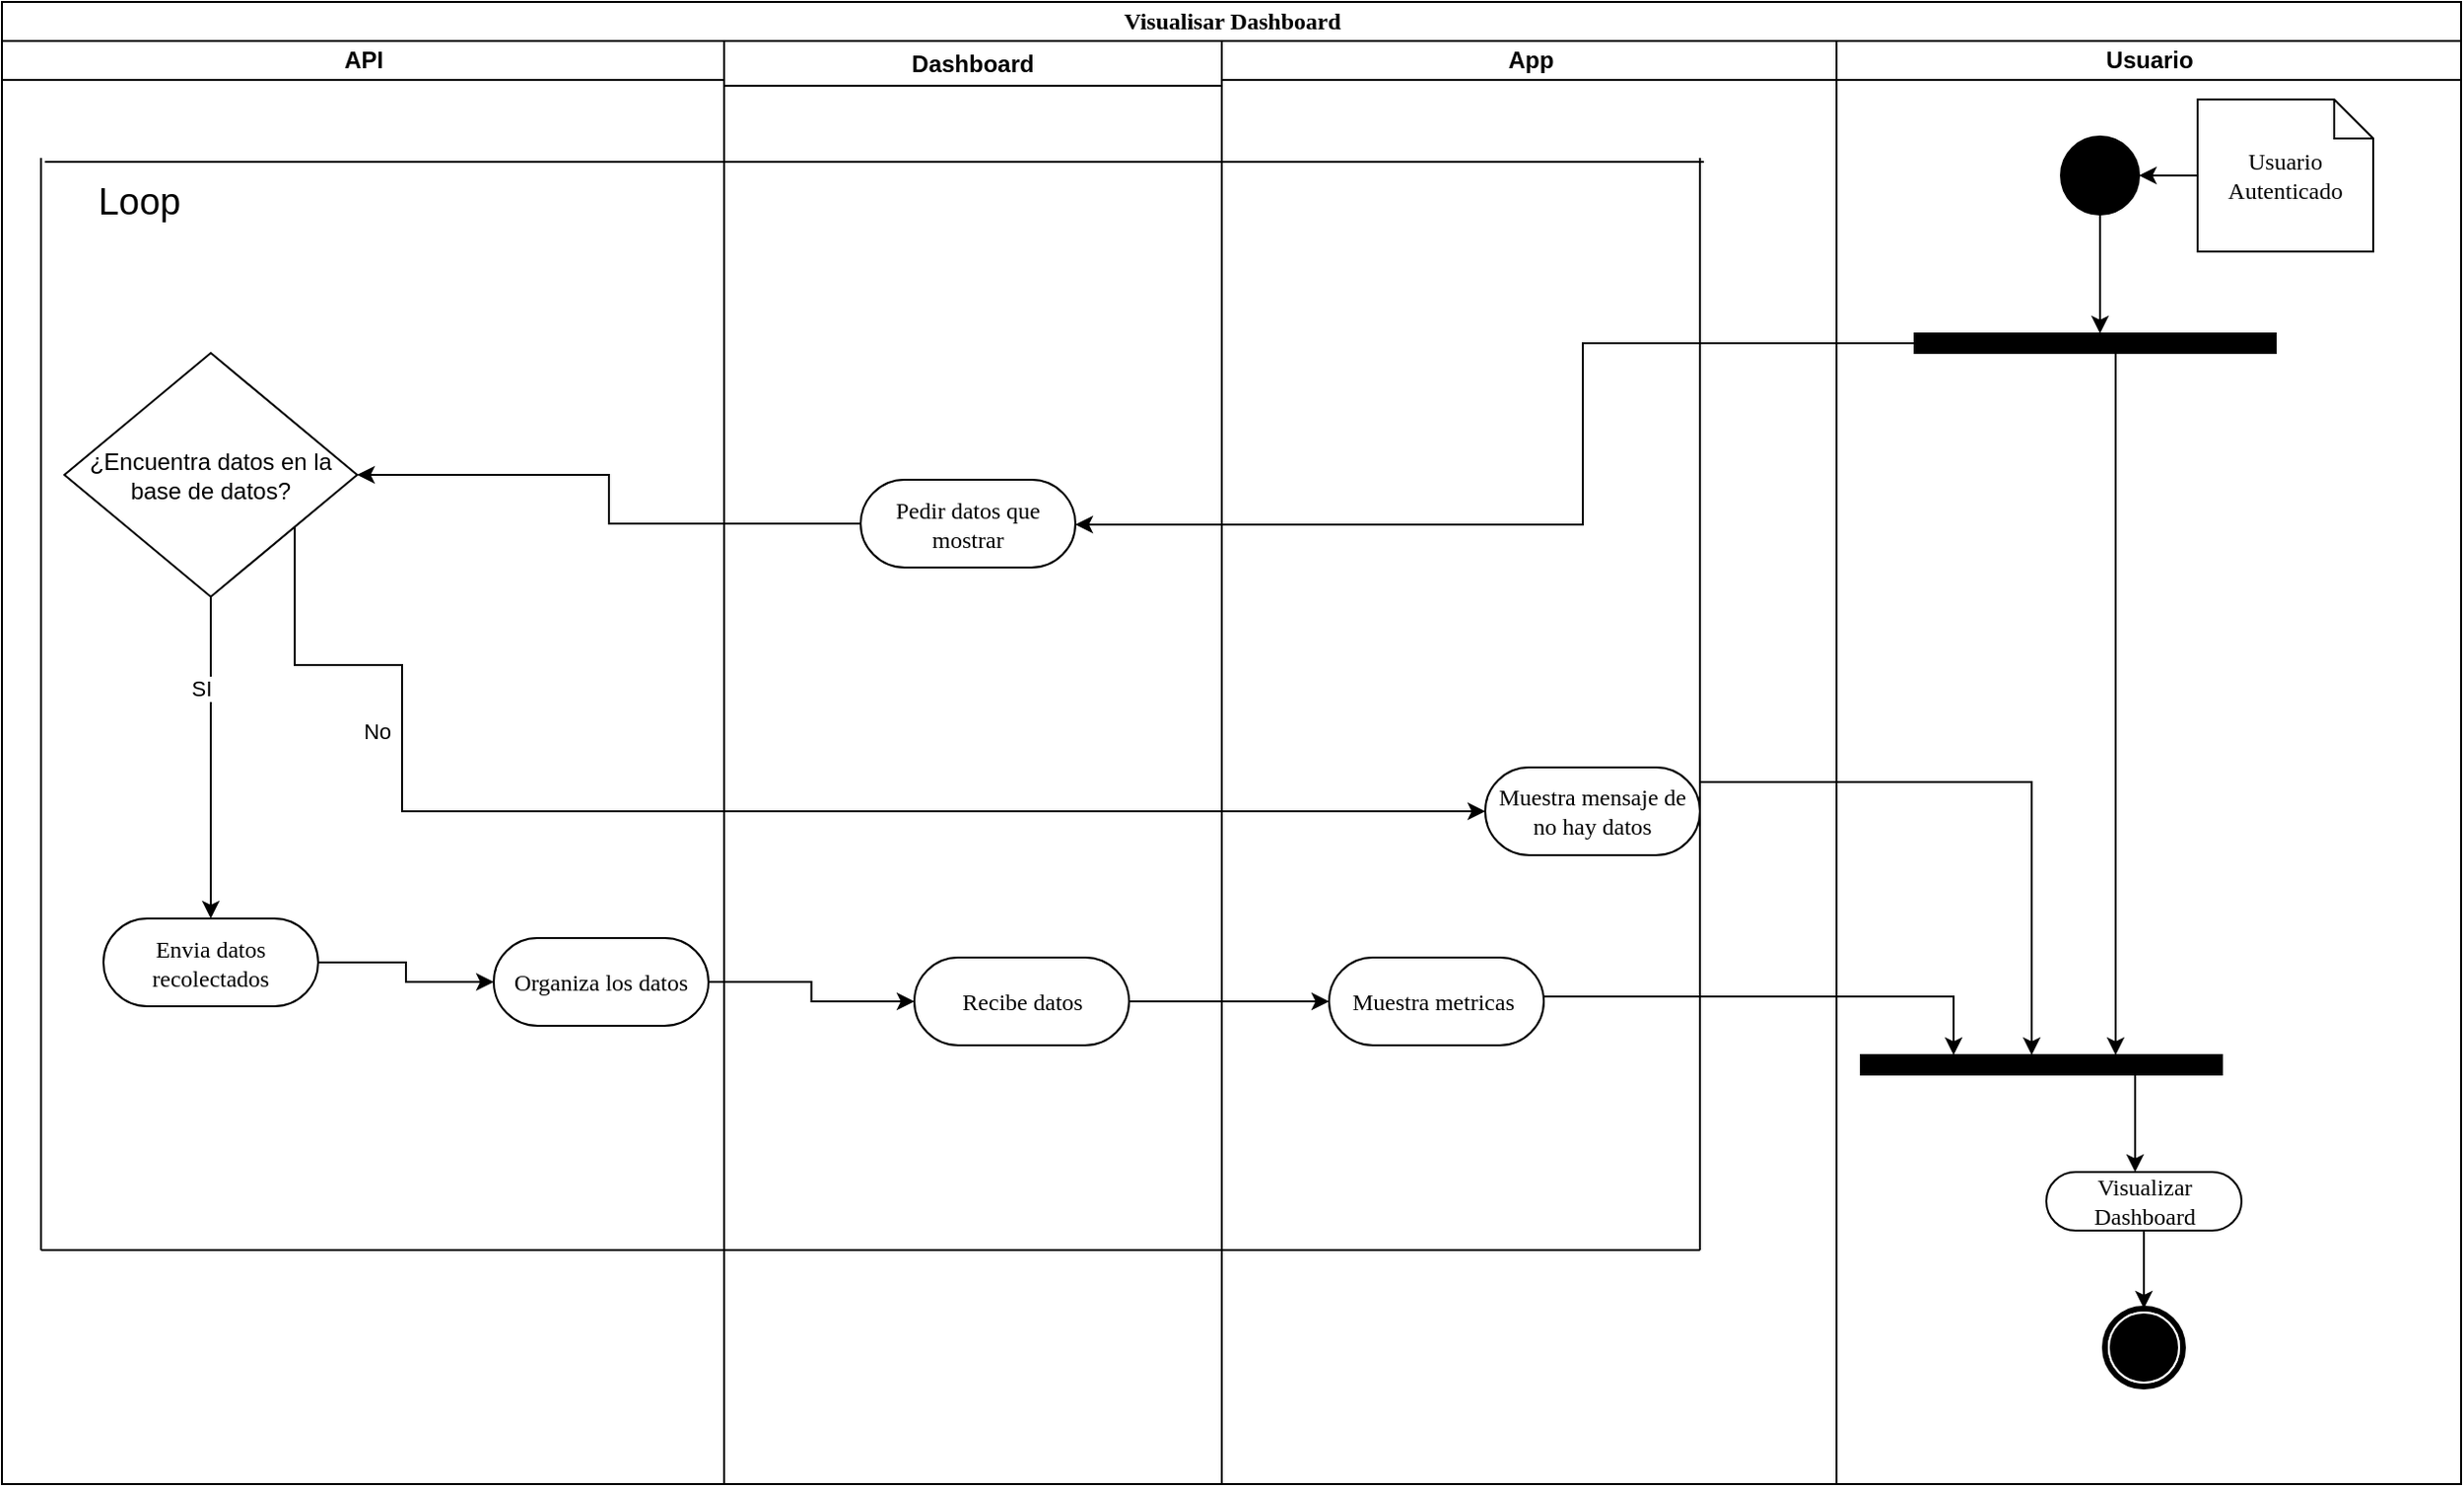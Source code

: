 <mxfile version="24.7.17">
  <diagram name="Página-1" id="XVklmOQ_ffI0HY0bFErE">
    <mxGraphModel dx="1956" dy="1129" grid="1" gridSize="10" guides="1" tooltips="1" connect="1" arrows="1" fold="1" page="1" pageScale="1" pageWidth="827" pageHeight="1169" math="0" shadow="0">
      <root>
        <mxCell id="0" />
        <mxCell id="1" parent="0" />
        <mxCell id="BQ4N9j2RJxe5oMDn88Q8-1" value="Visualisar Dashboard" style="swimlane;html=1;childLayout=stackLayout;startSize=20;rounded=0;shadow=0;comic=0;labelBackgroundColor=none;strokeWidth=1;fontFamily=Verdana;fontSize=12;align=center;" vertex="1" parent="1">
          <mxGeometry x="110" y="70" width="1260" height="760" as="geometry" />
        </mxCell>
        <mxCell id="BQ4N9j2RJxe5oMDn88Q8-2" value="API" style="swimlane;html=1;startSize=20;" vertex="1" parent="BQ4N9j2RJxe5oMDn88Q8-1">
          <mxGeometry y="20" width="370" height="740" as="geometry" />
        </mxCell>
        <mxCell id="BQ4N9j2RJxe5oMDn88Q8-3" value="¿Encuentra datos en la base de datos?" style="rhombus;whiteSpace=wrap;html=1;" vertex="1" parent="BQ4N9j2RJxe5oMDn88Q8-2">
          <mxGeometry x="32" y="160" width="150" height="125" as="geometry" />
        </mxCell>
        <mxCell id="BQ4N9j2RJxe5oMDn88Q8-4" style="edgeStyle=orthogonalEdgeStyle;rounded=0;orthogonalLoop=1;jettySize=auto;html=1;" edge="1" parent="BQ4N9j2RJxe5oMDn88Q8-2" source="BQ4N9j2RJxe5oMDn88Q8-5" target="BQ4N9j2RJxe5oMDn88Q8-8">
          <mxGeometry relative="1" as="geometry" />
        </mxCell>
        <mxCell id="BQ4N9j2RJxe5oMDn88Q8-5" value="Envia datos recolectados" style="rounded=1;whiteSpace=wrap;html=1;shadow=0;comic=0;labelBackgroundColor=none;strokeWidth=1;fontFamily=Verdana;fontSize=12;align=center;arcSize=50;" vertex="1" parent="BQ4N9j2RJxe5oMDn88Q8-2">
          <mxGeometry x="52" y="450" width="110" height="45" as="geometry" />
        </mxCell>
        <mxCell id="BQ4N9j2RJxe5oMDn88Q8-6" style="edgeStyle=orthogonalEdgeStyle;rounded=0;orthogonalLoop=1;jettySize=auto;html=1;" edge="1" parent="BQ4N9j2RJxe5oMDn88Q8-2" source="BQ4N9j2RJxe5oMDn88Q8-3" target="BQ4N9j2RJxe5oMDn88Q8-5">
          <mxGeometry relative="1" as="geometry">
            <Array as="points">
              <mxPoint x="107" y="480" />
            </Array>
          </mxGeometry>
        </mxCell>
        <mxCell id="BQ4N9j2RJxe5oMDn88Q8-7" value="SI" style="edgeLabel;html=1;align=center;verticalAlign=middle;resizable=0;points=[];" vertex="1" connectable="0" parent="BQ4N9j2RJxe5oMDn88Q8-6">
          <mxGeometry x="-0.835" y="-2" relative="1" as="geometry">
            <mxPoint x="-3" y="33" as="offset" />
          </mxGeometry>
        </mxCell>
        <mxCell id="BQ4N9j2RJxe5oMDn88Q8-8" value="Organiza los datos" style="rounded=1;whiteSpace=wrap;html=1;shadow=0;comic=0;labelBackgroundColor=none;strokeWidth=1;fontFamily=Verdana;fontSize=12;align=center;arcSize=50;" vertex="1" parent="BQ4N9j2RJxe5oMDn88Q8-2">
          <mxGeometry x="252" y="460" width="110" height="45" as="geometry" />
        </mxCell>
        <mxCell id="BQ4N9j2RJxe5oMDn88Q8-9" value="" style="endArrow=none;html=1;rounded=0;" edge="1" parent="BQ4N9j2RJxe5oMDn88Q8-2">
          <mxGeometry width="50" height="50" relative="1" as="geometry">
            <mxPoint x="20" y="620" as="sourcePoint" />
            <mxPoint x="20" y="60" as="targetPoint" />
          </mxGeometry>
        </mxCell>
        <mxCell id="BQ4N9j2RJxe5oMDn88Q8-10" value="Dashboard" style="swimlane;whiteSpace=wrap;html=1;" vertex="1" parent="BQ4N9j2RJxe5oMDn88Q8-1">
          <mxGeometry x="370" y="20" width="255" height="740" as="geometry" />
        </mxCell>
        <mxCell id="BQ4N9j2RJxe5oMDn88Q8-11" value="Pedir datos que mostrar" style="rounded=1;whiteSpace=wrap;html=1;shadow=0;comic=0;labelBackgroundColor=none;strokeWidth=1;fontFamily=Verdana;fontSize=12;align=center;arcSize=50;" vertex="1" parent="BQ4N9j2RJxe5oMDn88Q8-10">
          <mxGeometry x="70" y="225" width="110" height="45" as="geometry" />
        </mxCell>
        <mxCell id="BQ4N9j2RJxe5oMDn88Q8-12" value="Recibe datos" style="rounded=1;whiteSpace=wrap;html=1;shadow=0;comic=0;labelBackgroundColor=none;strokeWidth=1;fontFamily=Verdana;fontSize=12;align=center;arcSize=50;" vertex="1" parent="BQ4N9j2RJxe5oMDn88Q8-10">
          <mxGeometry x="97.5" y="470" width="110" height="45" as="geometry" />
        </mxCell>
        <mxCell id="BQ4N9j2RJxe5oMDn88Q8-13" value="App" style="swimlane;html=1;startSize=20;" vertex="1" parent="BQ4N9j2RJxe5oMDn88Q8-1">
          <mxGeometry x="625" y="20" width="315" height="740" as="geometry" />
        </mxCell>
        <mxCell id="BQ4N9j2RJxe5oMDn88Q8-14" value="Muestra mensaje de no hay datos&lt;span style=&quot;color: rgba(0, 0, 0, 0); font-family: monospace; font-size: 0px; text-align: start; text-wrap: nowrap;&quot;&gt;%3CmxGraphModel%3E%3Croot%3E%3CmxCell%20id%3D%220%22%2F%3E%3CmxCell%20id%3D%221%22%20parent%3D%220%22%2F%3E%3CmxCell%20id%3D%222%22%20value%3D%22Pedir%20datos%20que%20mostrar%22%20style%3D%22rounded%3D1%3BwhiteSpace%3Dwrap%3Bhtml%3D1%3Bshadow%3D0%3Bcomic%3D0%3BlabelBackgroundColor%3Dnone%3BstrokeWidth%3D1%3BfontFamily%3DVerdana%3BfontSize%3D12%3Balign%3Dcenter%3BarcSize%3D50%3B%22%20vertex%3D%221%22%20parent%3D%221%22%3E%3CmxGeometry%20x%3D%22-2167.5%22%20y%3D%22375%22%20width%3D%22110%22%20height%3D%2245%22%20as%3D%22geometry%22%2F%3E%3C%2FmxCell%3E%3C%2Froot%3E%3C%2FmxGraphModel%3E&lt;/span&gt;" style="rounded=1;whiteSpace=wrap;html=1;shadow=0;comic=0;labelBackgroundColor=none;strokeWidth=1;fontFamily=Verdana;fontSize=12;align=center;arcSize=50;" vertex="1" parent="BQ4N9j2RJxe5oMDn88Q8-13">
          <mxGeometry x="135" y="372.5" width="110" height="45" as="geometry" />
        </mxCell>
        <mxCell id="BQ4N9j2RJxe5oMDn88Q8-15" value="Muestra metricas&amp;nbsp;" style="rounded=1;whiteSpace=wrap;html=1;shadow=0;comic=0;labelBackgroundColor=none;strokeWidth=1;fontFamily=Verdana;fontSize=12;align=center;arcSize=50;" vertex="1" parent="BQ4N9j2RJxe5oMDn88Q8-13">
          <mxGeometry x="55" y="470" width="110" height="45" as="geometry" />
        </mxCell>
        <mxCell id="BQ4N9j2RJxe5oMDn88Q8-16" style="edgeStyle=orthogonalEdgeStyle;rounded=0;orthogonalLoop=1;jettySize=auto;html=1;" edge="1" parent="BQ4N9j2RJxe5oMDn88Q8-1" source="BQ4N9j2RJxe5oMDn88Q8-11" target="BQ4N9j2RJxe5oMDn88Q8-3">
          <mxGeometry relative="1" as="geometry">
            <mxPoint x="170" y="267.5" as="targetPoint" />
          </mxGeometry>
        </mxCell>
        <mxCell id="BQ4N9j2RJxe5oMDn88Q8-17" style="edgeStyle=orthogonalEdgeStyle;rounded=0;orthogonalLoop=1;jettySize=auto;html=1;" edge="1" parent="BQ4N9j2RJxe5oMDn88Q8-1" source="BQ4N9j2RJxe5oMDn88Q8-3" target="BQ4N9j2RJxe5oMDn88Q8-14">
          <mxGeometry relative="1" as="geometry">
            <Array as="points">
              <mxPoint x="150" y="340" />
              <mxPoint x="205" y="340" />
            </Array>
          </mxGeometry>
        </mxCell>
        <mxCell id="BQ4N9j2RJxe5oMDn88Q8-18" value="No" style="edgeLabel;html=1;align=center;verticalAlign=middle;resizable=0;points=[];" vertex="1" connectable="0" parent="BQ4N9j2RJxe5oMDn88Q8-17">
          <mxGeometry x="-0.546" y="-2" relative="1" as="geometry">
            <mxPoint x="-11" y="-12" as="offset" />
          </mxGeometry>
        </mxCell>
        <mxCell id="BQ4N9j2RJxe5oMDn88Q8-19" style="edgeStyle=orthogonalEdgeStyle;rounded=0;orthogonalLoop=1;jettySize=auto;html=1;" edge="1" parent="BQ4N9j2RJxe5oMDn88Q8-1" source="BQ4N9j2RJxe5oMDn88Q8-8" target="BQ4N9j2RJxe5oMDn88Q8-12">
          <mxGeometry relative="1" as="geometry" />
        </mxCell>
        <mxCell id="BQ4N9j2RJxe5oMDn88Q8-20" value="" style="endArrow=none;html=1;rounded=0;" edge="1" parent="BQ4N9j2RJxe5oMDn88Q8-1">
          <mxGeometry width="50" height="50" relative="1" as="geometry">
            <mxPoint x="870" y="640" as="sourcePoint" />
            <mxPoint x="870" y="80" as="targetPoint" />
          </mxGeometry>
        </mxCell>
        <mxCell id="BQ4N9j2RJxe5oMDn88Q8-21" value="Usuario" style="swimlane;html=1;startSize=20;" vertex="1" parent="BQ4N9j2RJxe5oMDn88Q8-1">
          <mxGeometry x="940" y="20" width="320" height="740" as="geometry" />
        </mxCell>
        <mxCell id="BQ4N9j2RJxe5oMDn88Q8-22" value="" style="ellipse;whiteSpace=wrap;html=1;rounded=0;shadow=0;comic=0;labelBackgroundColor=none;strokeWidth=1;fillColor=#000000;fontFamily=Verdana;fontSize=12;align=center;" vertex="1" parent="BQ4N9j2RJxe5oMDn88Q8-21">
          <mxGeometry x="115" y="49" width="40" height="40" as="geometry" />
        </mxCell>
        <mxCell id="BQ4N9j2RJxe5oMDn88Q8-23" style="edgeStyle=orthogonalEdgeStyle;rounded=0;orthogonalLoop=1;jettySize=auto;html=1;" edge="1" parent="BQ4N9j2RJxe5oMDn88Q8-21" source="BQ4N9j2RJxe5oMDn88Q8-24" target="BQ4N9j2RJxe5oMDn88Q8-22">
          <mxGeometry relative="1" as="geometry" />
        </mxCell>
        <mxCell id="BQ4N9j2RJxe5oMDn88Q8-24" value="Usuario Autenticado" style="shape=note;whiteSpace=wrap;html=1;rounded=0;shadow=0;comic=0;labelBackgroundColor=none;strokeWidth=1;fontFamily=Verdana;fontSize=12;align=center;size=20;" vertex="1" parent="BQ4N9j2RJxe5oMDn88Q8-21">
          <mxGeometry x="185" y="30" width="90" height="78" as="geometry" />
        </mxCell>
        <mxCell id="BQ4N9j2RJxe5oMDn88Q8-25" style="edgeStyle=orthogonalEdgeStyle;rounded=0;orthogonalLoop=1;jettySize=auto;html=1;" edge="1" parent="BQ4N9j2RJxe5oMDn88Q8-21" source="BQ4N9j2RJxe5oMDn88Q8-26" target="BQ4N9j2RJxe5oMDn88Q8-27">
          <mxGeometry relative="1" as="geometry" />
        </mxCell>
        <mxCell id="BQ4N9j2RJxe5oMDn88Q8-26" value="Visualizar Dashboard" style="rounded=1;whiteSpace=wrap;html=1;shadow=0;comic=0;labelBackgroundColor=none;strokeWidth=1;fontFamily=Verdana;fontSize=12;align=center;arcSize=50;" vertex="1" parent="BQ4N9j2RJxe5oMDn88Q8-21">
          <mxGeometry x="107.5" y="580" width="100" height="30" as="geometry" />
        </mxCell>
        <mxCell id="BQ4N9j2RJxe5oMDn88Q8-27" value="" style="shape=mxgraph.bpmn.shape;html=1;verticalLabelPosition=bottom;labelBackgroundColor=#ffffff;verticalAlign=top;perimeter=ellipsePerimeter;outline=end;symbol=terminate;rounded=0;shadow=0;comic=0;strokeWidth=1;fontFamily=Verdana;fontSize=12;align=center;" vertex="1" parent="BQ4N9j2RJxe5oMDn88Q8-21">
          <mxGeometry x="137.5" y="650" width="40" height="40" as="geometry" />
        </mxCell>
        <mxCell id="BQ4N9j2RJxe5oMDn88Q8-28" style="edgeStyle=orthogonalEdgeStyle;rounded=0;orthogonalLoop=1;jettySize=auto;html=1;" edge="1" parent="BQ4N9j2RJxe5oMDn88Q8-21" source="BQ4N9j2RJxe5oMDn88Q8-29" target="BQ4N9j2RJxe5oMDn88Q8-32">
          <mxGeometry relative="1" as="geometry">
            <Array as="points">
              <mxPoint x="143" y="230" />
              <mxPoint x="143" y="230" />
            </Array>
          </mxGeometry>
        </mxCell>
        <mxCell id="BQ4N9j2RJxe5oMDn88Q8-29" value="" style="whiteSpace=wrap;html=1;rounded=0;shadow=0;comic=0;labelBackgroundColor=none;strokeWidth=1;fillColor=#000000;fontFamily=Verdana;fontSize=12;align=center;rotation=0;" vertex="1" parent="BQ4N9j2RJxe5oMDn88Q8-21">
          <mxGeometry x="40" y="150" width="185" height="10" as="geometry" />
        </mxCell>
        <mxCell id="BQ4N9j2RJxe5oMDn88Q8-30" style="edgeStyle=orthogonalEdgeStyle;rounded=0;orthogonalLoop=1;jettySize=auto;html=1;" edge="1" parent="BQ4N9j2RJxe5oMDn88Q8-21" source="BQ4N9j2RJxe5oMDn88Q8-22" target="BQ4N9j2RJxe5oMDn88Q8-29">
          <mxGeometry relative="1" as="geometry">
            <mxPoint x="135" y="210" as="targetPoint" />
            <Array as="points">
              <mxPoint x="135" y="152" />
              <mxPoint x="130" y="152" />
            </Array>
          </mxGeometry>
        </mxCell>
        <mxCell id="BQ4N9j2RJxe5oMDn88Q8-31" style="edgeStyle=orthogonalEdgeStyle;rounded=0;orthogonalLoop=1;jettySize=auto;html=1;" edge="1" parent="BQ4N9j2RJxe5oMDn88Q8-21" source="BQ4N9j2RJxe5oMDn88Q8-32" target="BQ4N9j2RJxe5oMDn88Q8-26">
          <mxGeometry relative="1" as="geometry">
            <Array as="points">
              <mxPoint x="153" y="570" />
              <mxPoint x="153" y="570" />
            </Array>
          </mxGeometry>
        </mxCell>
        <mxCell id="BQ4N9j2RJxe5oMDn88Q8-32" value="" style="whiteSpace=wrap;html=1;rounded=0;shadow=0;comic=0;labelBackgroundColor=none;strokeWidth=1;fillColor=#000000;fontFamily=Verdana;fontSize=12;align=center;rotation=0;" vertex="1" parent="BQ4N9j2RJxe5oMDn88Q8-21">
          <mxGeometry x="12.5" y="520" width="185" height="10" as="geometry" />
        </mxCell>
        <mxCell id="BQ4N9j2RJxe5oMDn88Q8-33" style="edgeStyle=orthogonalEdgeStyle;rounded=0;orthogonalLoop=1;jettySize=auto;html=1;" edge="1" parent="BQ4N9j2RJxe5oMDn88Q8-1" source="BQ4N9j2RJxe5oMDn88Q8-29" target="BQ4N9j2RJxe5oMDn88Q8-11">
          <mxGeometry relative="1" as="geometry">
            <Array as="points">
              <mxPoint x="810" y="175" />
              <mxPoint x="810" y="268" />
            </Array>
          </mxGeometry>
        </mxCell>
        <mxCell id="BQ4N9j2RJxe5oMDn88Q8-34" style="edgeStyle=orthogonalEdgeStyle;rounded=0;orthogonalLoop=1;jettySize=auto;html=1;" edge="1" parent="BQ4N9j2RJxe5oMDn88Q8-1" source="BQ4N9j2RJxe5oMDn88Q8-14" target="BQ4N9j2RJxe5oMDn88Q8-32">
          <mxGeometry relative="1" as="geometry">
            <Array as="points">
              <mxPoint x="1040" y="400" />
            </Array>
          </mxGeometry>
        </mxCell>
        <mxCell id="BQ4N9j2RJxe5oMDn88Q8-35" style="edgeStyle=orthogonalEdgeStyle;rounded=0;orthogonalLoop=1;jettySize=auto;html=1;" edge="1" parent="BQ4N9j2RJxe5oMDn88Q8-1" source="BQ4N9j2RJxe5oMDn88Q8-12" target="BQ4N9j2RJxe5oMDn88Q8-15">
          <mxGeometry relative="1" as="geometry" />
        </mxCell>
        <mxCell id="BQ4N9j2RJxe5oMDn88Q8-36" style="edgeStyle=orthogonalEdgeStyle;rounded=0;orthogonalLoop=1;jettySize=auto;html=1;" edge="1" parent="BQ4N9j2RJxe5oMDn88Q8-1" source="BQ4N9j2RJxe5oMDn88Q8-15" target="BQ4N9j2RJxe5oMDn88Q8-32">
          <mxGeometry relative="1" as="geometry">
            <Array as="points">
              <mxPoint x="1000" y="510" />
            </Array>
          </mxGeometry>
        </mxCell>
        <mxCell id="BQ4N9j2RJxe5oMDn88Q8-37" value="" style="endArrow=none;html=1;rounded=0;" edge="1" parent="1">
          <mxGeometry width="50" height="50" relative="1" as="geometry">
            <mxPoint x="130" y="710" as="sourcePoint" />
            <mxPoint x="980" y="710" as="targetPoint" />
          </mxGeometry>
        </mxCell>
        <mxCell id="BQ4N9j2RJxe5oMDn88Q8-38" value="" style="endArrow=none;html=1;rounded=0;" edge="1" parent="1">
          <mxGeometry width="50" height="50" relative="1" as="geometry">
            <mxPoint x="132" y="152" as="sourcePoint" />
            <mxPoint x="982" y="152" as="targetPoint" />
          </mxGeometry>
        </mxCell>
        <mxCell id="BQ4N9j2RJxe5oMDn88Q8-39" value="&lt;font style=&quot;font-size: 19px;&quot;&gt;Loop&lt;/font&gt;" style="text;html=1;align=center;verticalAlign=middle;resizable=0;points=[];autosize=1;strokeColor=none;fillColor=none;" vertex="1" parent="1">
          <mxGeometry x="145" y="153" width="70" height="40" as="geometry" />
        </mxCell>
      </root>
    </mxGraphModel>
  </diagram>
</mxfile>
